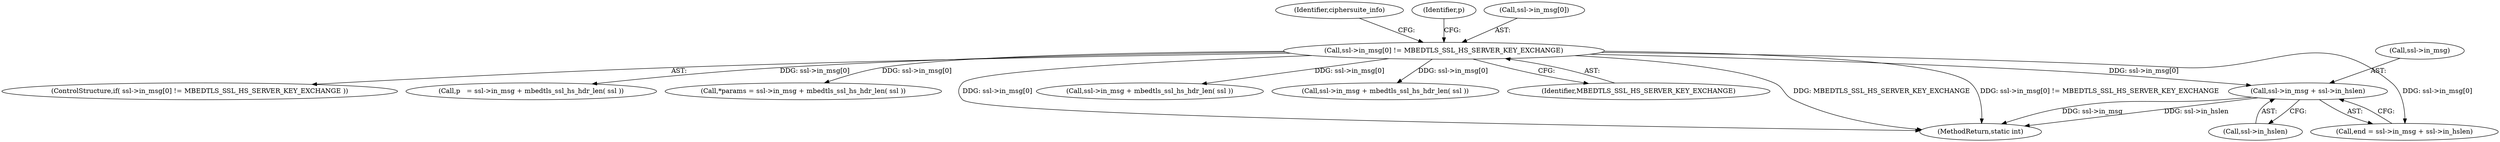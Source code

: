 digraph "0_mbedtls_027f84c69f4ef30c0693832a6c396ef19e563ca1@pointer" {
"1000278" [label="(Call,ssl->in_msg + ssl->in_hslen)"];
"1000232" [label="(Call,ssl->in_msg[0] != MBEDTLS_SSL_HS_SERVER_KEY_EXCHANGE)"];
"1000231" [label="(ControlStructure,if( ssl->in_msg[0] != MBEDTLS_SSL_HS_SERVER_KEY_EXCHANGE ))"];
"1000282" [label="(Call,ssl->in_hslen)"];
"1000268" [label="(Call,p   = ssl->in_msg + mbedtls_ssl_hs_hdr_len( ssl ))"];
"1000476" [label="(Call,*params = ssl->in_msg + mbedtls_ssl_hs_hdr_len( ssl ))"];
"1000244" [label="(Identifier,ciphersuite_info)"];
"1000269" [label="(Identifier,p)"];
"1000276" [label="(Call,end = ssl->in_msg + ssl->in_hslen)"];
"1000233" [label="(Call,ssl->in_msg[0])"];
"1000270" [label="(Call,ssl->in_msg + mbedtls_ssl_hs_hdr_len( ssl ))"];
"1000478" [label="(Call,ssl->in_msg + mbedtls_ssl_hs_hdr_len( ssl ))"];
"1000279" [label="(Call,ssl->in_msg)"];
"1000232" [label="(Call,ssl->in_msg[0] != MBEDTLS_SSL_HS_SERVER_KEY_EXCHANGE)"];
"1000238" [label="(Identifier,MBEDTLS_SSL_HS_SERVER_KEY_EXCHANGE)"];
"1000760" [label="(MethodReturn,static int)"];
"1000278" [label="(Call,ssl->in_msg + ssl->in_hslen)"];
"1000278" -> "1000276"  [label="AST: "];
"1000278" -> "1000282"  [label="CFG: "];
"1000279" -> "1000278"  [label="AST: "];
"1000282" -> "1000278"  [label="AST: "];
"1000276" -> "1000278"  [label="CFG: "];
"1000278" -> "1000760"  [label="DDG: ssl->in_hslen"];
"1000278" -> "1000760"  [label="DDG: ssl->in_msg"];
"1000232" -> "1000278"  [label="DDG: ssl->in_msg[0]"];
"1000232" -> "1000231"  [label="AST: "];
"1000232" -> "1000238"  [label="CFG: "];
"1000233" -> "1000232"  [label="AST: "];
"1000238" -> "1000232"  [label="AST: "];
"1000244" -> "1000232"  [label="CFG: "];
"1000269" -> "1000232"  [label="CFG: "];
"1000232" -> "1000760"  [label="DDG: ssl->in_msg[0]"];
"1000232" -> "1000760"  [label="DDG: MBEDTLS_SSL_HS_SERVER_KEY_EXCHANGE"];
"1000232" -> "1000760"  [label="DDG: ssl->in_msg[0] != MBEDTLS_SSL_HS_SERVER_KEY_EXCHANGE"];
"1000232" -> "1000268"  [label="DDG: ssl->in_msg[0]"];
"1000232" -> "1000270"  [label="DDG: ssl->in_msg[0]"];
"1000232" -> "1000276"  [label="DDG: ssl->in_msg[0]"];
"1000232" -> "1000476"  [label="DDG: ssl->in_msg[0]"];
"1000232" -> "1000478"  [label="DDG: ssl->in_msg[0]"];
}
